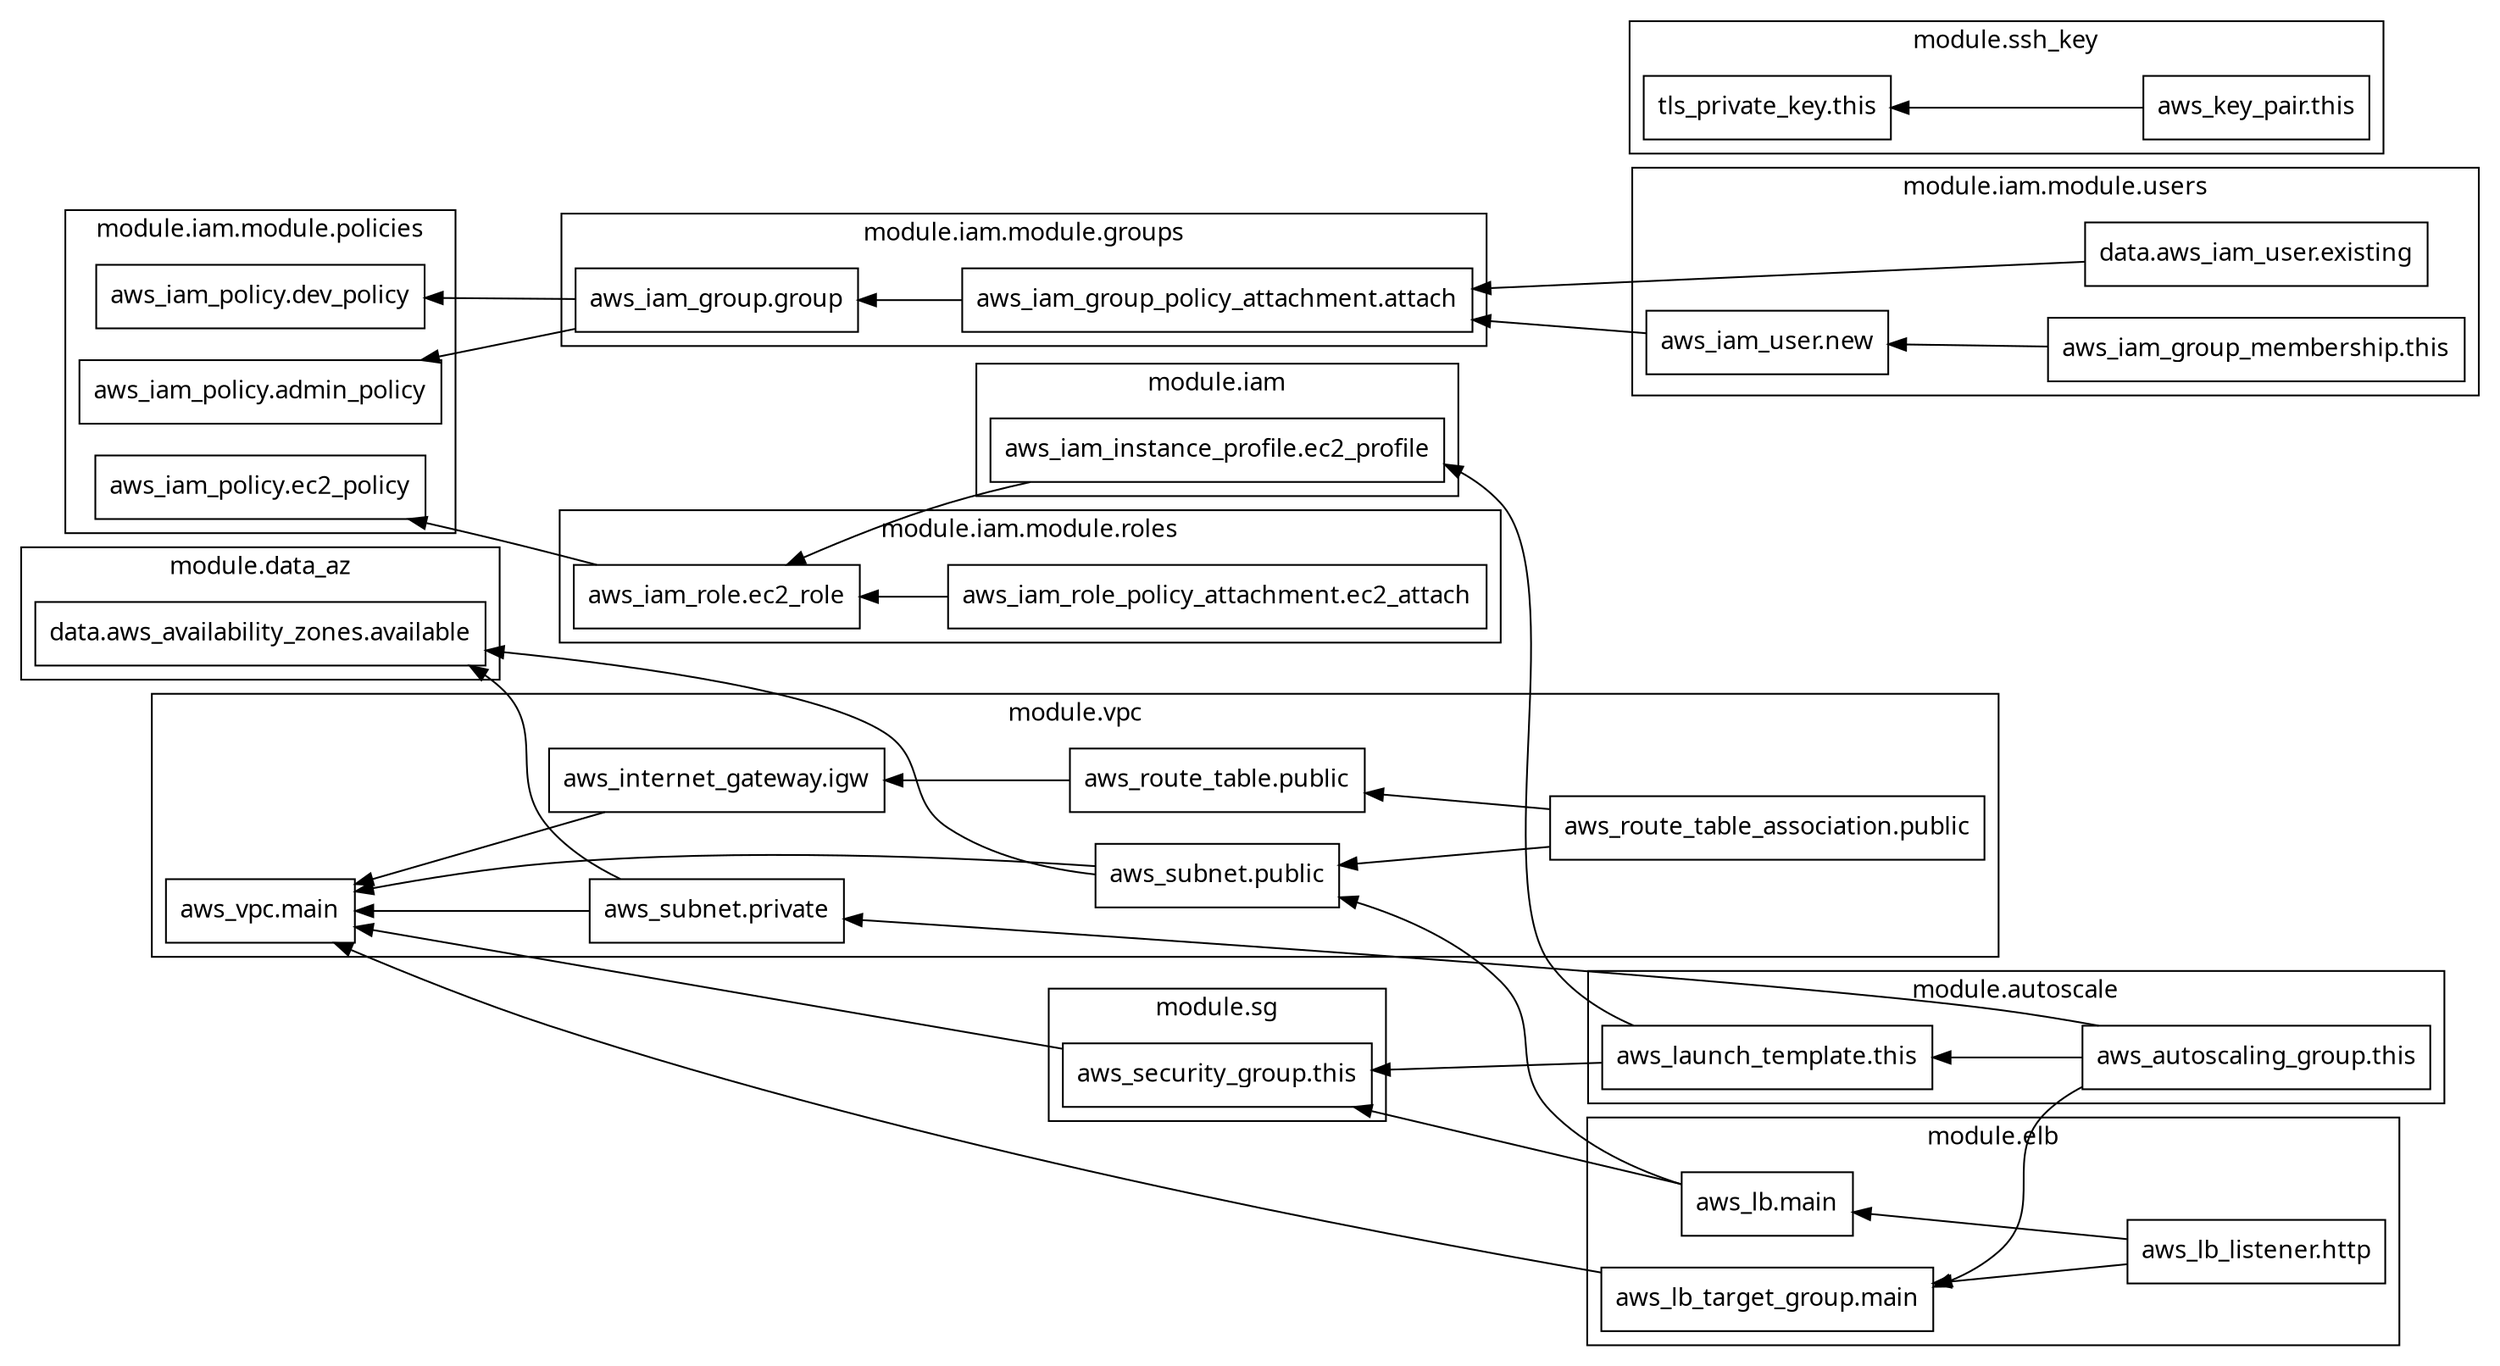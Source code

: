 digraph G {
  rankdir = "RL";
  node [shape = rect, fontname = "sans-serif"];
  subgraph "cluster_module.autoscale" {
    label = "module.autoscale"
    fontname = "sans-serif"
    "module.autoscale.aws_autoscaling_group.this" [label="aws_autoscaling_group.this"];
    "module.autoscale.aws_launch_template.this" [label="aws_launch_template.this"];
  }
  subgraph "cluster_module.data_az" {
    label = "module.data_az"
    fontname = "sans-serif"
    "module.data_az.data.aws_availability_zones.available" [label="data.aws_availability_zones.available"];
  }
  subgraph "cluster_module.elb" {
    label = "module.elb"
    fontname = "sans-serif"
    "module.elb.aws_lb.main" [label="aws_lb.main"];
    "module.elb.aws_lb_listener.http" [label="aws_lb_listener.http"];
    "module.elb.aws_lb_target_group.main" [label="aws_lb_target_group.main"];
  }
  subgraph "cluster_module.iam" {
    label = "module.iam"
    fontname = "sans-serif"
    "module.iam.aws_iam_instance_profile.ec2_profile" [label="aws_iam_instance_profile.ec2_profile"];
  }
  subgraph "cluster_module.iam.module.groups" {
    label = "module.iam.module.groups"
    fontname = "sans-serif"
    "module.iam.module.groups.aws_iam_group.group" [label="aws_iam_group.group"];
    "module.iam.module.groups.aws_iam_group_policy_attachment.attach" [label="aws_iam_group_policy_attachment.attach"];
  }
  subgraph "cluster_module.iam.module.policies" {
    label = "module.iam.module.policies"
    fontname = "sans-serif"
    "module.iam.module.policies.aws_iam_policy.admin_policy" [label="aws_iam_policy.admin_policy"];
    "module.iam.module.policies.aws_iam_policy.dev_policy" [label="aws_iam_policy.dev_policy"];
    "module.iam.module.policies.aws_iam_policy.ec2_policy" [label="aws_iam_policy.ec2_policy"];
  }
  subgraph "cluster_module.iam.module.roles" {
    label = "module.iam.module.roles"
    fontname = "sans-serif"
    "module.iam.module.roles.aws_iam_role.ec2_role" [label="aws_iam_role.ec2_role"];
    "module.iam.module.roles.aws_iam_role_policy_attachment.ec2_attach" [label="aws_iam_role_policy_attachment.ec2_attach"];
  }
  subgraph "cluster_module.iam.module.users" {
    label = "module.iam.module.users"
    fontname = "sans-serif"
    "module.iam.module.users.data.aws_iam_user.existing" [label="data.aws_iam_user.existing"];
    "module.iam.module.users.aws_iam_group_membership.this" [label="aws_iam_group_membership.this"];
    "module.iam.module.users.aws_iam_user.new" [label="aws_iam_user.new"];
  }
  subgraph "cluster_module.sg" {
    label = "module.sg"
    fontname = "sans-serif"
    "module.sg.aws_security_group.this" [label="aws_security_group.this"];
  }
  subgraph "cluster_module.ssh_key" {
    label = "module.ssh_key"
    fontname = "sans-serif"
    "module.ssh_key.aws_key_pair.this" [label="aws_key_pair.this"];
    "module.ssh_key.tls_private_key.this" [label="tls_private_key.this"];
  }
  subgraph "cluster_module.vpc" {
    label = "module.vpc"
    fontname = "sans-serif"
    "module.vpc.aws_internet_gateway.igw" [label="aws_internet_gateway.igw"];
    "module.vpc.aws_route_table.public" [label="aws_route_table.public"];
    "module.vpc.aws_route_table_association.public" [label="aws_route_table_association.public"];
    "module.vpc.aws_subnet.private" [label="aws_subnet.private"];
    "module.vpc.aws_subnet.public" [label="aws_subnet.public"];
    "module.vpc.aws_vpc.main" [label="aws_vpc.main"];
  }
  "module.autoscale.aws_autoscaling_group.this" -> "module.autoscale.aws_launch_template.this";
  "module.autoscale.aws_autoscaling_group.this" -> "module.elb.aws_lb_target_group.main";
  "module.autoscale.aws_autoscaling_group.this" -> "module.vpc.aws_subnet.private";
  "module.autoscale.aws_launch_template.this" -> "module.iam.aws_iam_instance_profile.ec2_profile";
  "module.autoscale.aws_launch_template.this" -> "module.sg.aws_security_group.this";
  "module.elb.aws_lb.main" -> "module.sg.aws_security_group.this";
  "module.elb.aws_lb.main" -> "module.vpc.aws_subnet.public";
  "module.elb.aws_lb_listener.http" -> "module.elb.aws_lb.main";
  "module.elb.aws_lb_listener.http" -> "module.elb.aws_lb_target_group.main";
  "module.elb.aws_lb_target_group.main" -> "module.vpc.aws_vpc.main";
  "module.iam.aws_iam_instance_profile.ec2_profile" -> "module.iam.module.roles.aws_iam_role.ec2_role";
  "module.iam.module.groups.aws_iam_group.group" -> "module.iam.module.policies.aws_iam_policy.admin_policy";
  "module.iam.module.groups.aws_iam_group.group" -> "module.iam.module.policies.aws_iam_policy.dev_policy";
  "module.iam.module.groups.aws_iam_group_policy_attachment.attach" -> "module.iam.module.groups.aws_iam_group.group";
  "module.iam.module.roles.aws_iam_role.ec2_role" -> "module.iam.module.policies.aws_iam_policy.ec2_policy";
  "module.iam.module.roles.aws_iam_role_policy_attachment.ec2_attach" -> "module.iam.module.roles.aws_iam_role.ec2_role";
  "module.iam.module.users.data.aws_iam_user.existing" -> "module.iam.module.groups.aws_iam_group_policy_attachment.attach";
  "module.iam.module.users.aws_iam_group_membership.this" -> "module.iam.module.users.aws_iam_user.new";
  "module.iam.module.users.aws_iam_user.new" -> "module.iam.module.groups.aws_iam_group_policy_attachment.attach";
  "module.sg.aws_security_group.this" -> "module.vpc.aws_vpc.main";
  "module.ssh_key.aws_key_pair.this" -> "module.ssh_key.tls_private_key.this";
  "module.vpc.aws_internet_gateway.igw" -> "module.vpc.aws_vpc.main";
  "module.vpc.aws_route_table.public" -> "module.vpc.aws_internet_gateway.igw";
  "module.vpc.aws_route_table_association.public" -> "module.vpc.aws_route_table.public";
  "module.vpc.aws_route_table_association.public" -> "module.vpc.aws_subnet.public";
  "module.vpc.aws_subnet.private" -> "module.data_az.data.aws_availability_zones.available";
  "module.vpc.aws_subnet.private" -> "module.vpc.aws_vpc.main";
  "module.vpc.aws_subnet.public" -> "module.data_az.data.aws_availability_zones.available";
  "module.vpc.aws_subnet.public" -> "module.vpc.aws_vpc.main";
}

